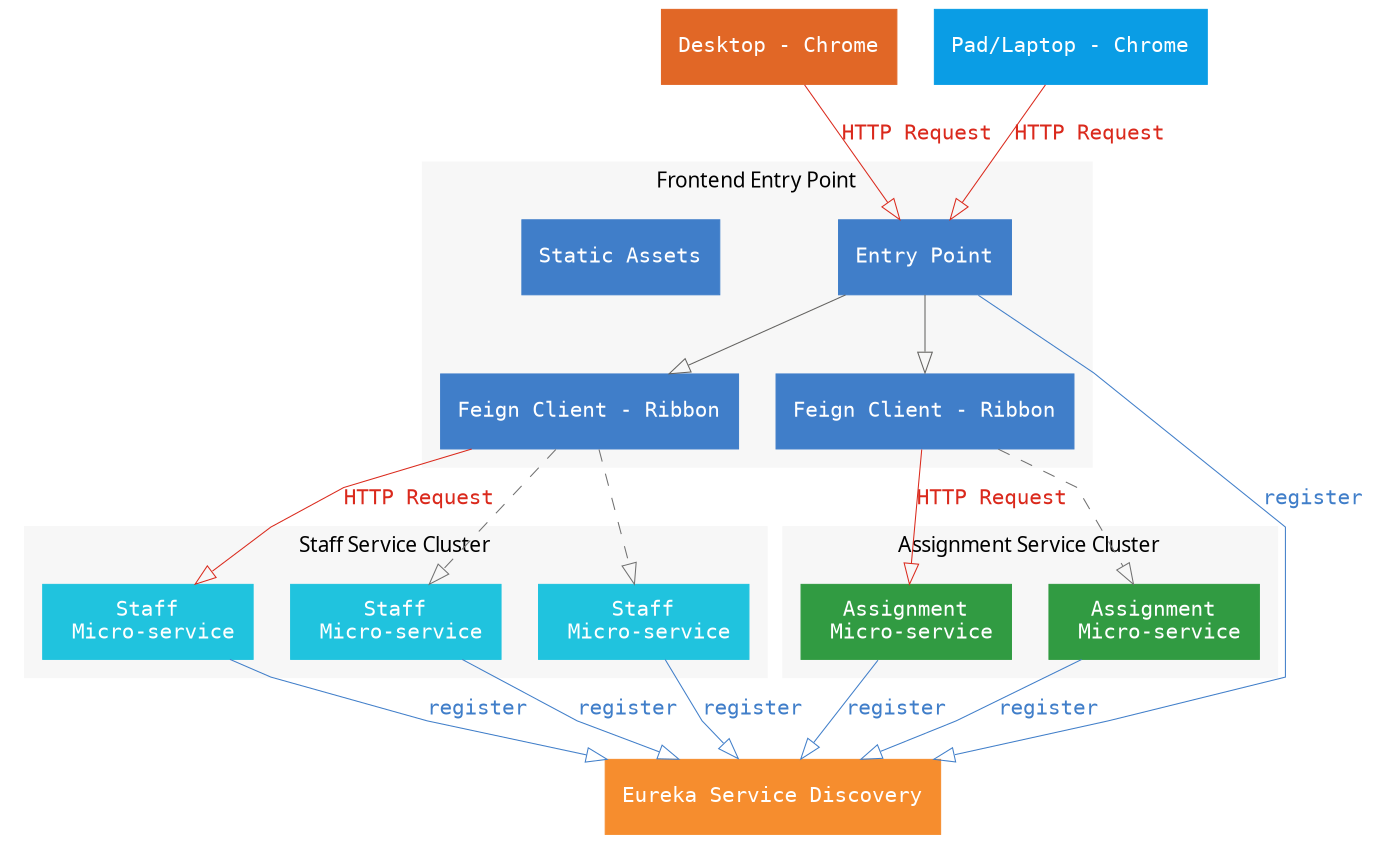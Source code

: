 digraph jigsaw {
	fontname="Microsoft YaHei";
    fontsize=10;
    dir=LR;
	splines="compound";

    graph [dpi=180];

    node [color="#3C7CCC", shape="record", fontname="Consolas", fontsize=10, penwidth=0.5];
    edge [color="#636260", fontname="Consolas", fontsize=10, arrowhead="empty",	penwidth=0.5];

	desktop [label="Desktop - Chrome", color="#E16726", style="filled", fontcolor="#ffffff"];
	pad [label="Pad/Laptop - Chrome", color="#0A9DE5", style="filled", fontcolor="#ffffff"];

    eureka_server [label="Eureka Service Discovery", color="#F68D2E", style="filled", fontcolor="#ffffff"];

  	subgraph cluster_frontend {
		label="Frontend Entry Point";
		style="filled"
		color="#F7F7F7"

		feign_client_staff [label="Feign Client - Ribbon", color="#407EC9", style="filled", fontcolor="#ffffff"];
		feign_client_assignment [label="Feign Client - Ribbon", color="#407EC9", style="filled", fontcolor="#ffffff"];
		entry_point [label="Entry Point", color="#407EC9", style="filled", fontcolor="#ffffff"];
        static_pages [label="Static Assets", color="#407EC9", style="filled", fontcolor="#ffffff"];
  	}

  	entry_point -> feign_client_assignment;
  	entry_point -> feign_client_staff;

    subgraph cluster_staff {
    	label="Staff Service Cluster";
		style="filled"
		color="#F7F7F7"

    	staff_service_1 [label="Staff\n Micro-service", color="#20C3DE", style="filled", fontcolor="#ffffff"];
    	staff_service_2 [label="Staff\n Micro-service", color="#20C3DE", style="filled", fontcolor="#ffffff"];
    	staff_service_3 [label="Staff\n Micro-service", color="#20C3DE", style="filled", fontcolor="#ffffff"];
    }

    subgraph cluster_assignments {
    	label="Assignment Service Cluster";
		style="filled"
		color="#F7F7F7"

    	assignment_service_1 [label="Assignment\n Micro-service", color="#319B42", style="filled", fontcolor="#ffffff"];
    	assignment_service_2 [label="Assignment\n Micro-service", color="#319B42", style="filled", fontcolor="#ffffff"];
    }

    desktop -> entry_point [label="HTTP Request", color="#DA291C", fontcolor="#DA291C"];
    pad -> entry_point [label="HTTP Request", color="#DA291C", fontcolor="#DA291C"];

    entry_point -> eureka_server [label="register", color="#407EC9", fontcolor="#407EC9"];
    staff_service_1 -> eureka_server [label="register", color="#407EC9", fontcolor="#407EC9"];
    staff_service_2 -> eureka_server [label="register", color="#407EC9", fontcolor="#407EC9"];
    staff_service_3 -> eureka_server [label="register", color="#407EC9", fontcolor="#407EC9"];

    assignment_service_1 -> eureka_server [label="register", color="#407EC9", fontcolor="#407EC9"];
    assignment_service_2 -> eureka_server [label="register", color="#407EC9", fontcolor="#407EC9"];


    feign_client_staff -> staff_service_1 [label="HTTP Request", color="#DA291C", fontcolor="#DA291C"];
    feign_client_staff -> staff_service_2 [style="dashed", color="#707070"];
    feign_client_staff -> staff_service_3 [style="dashed", color="#707070"];

    feign_client_assignment -> assignment_service_1 [label="HTTP Request", color="#DA291C", fontcolor="#DA291C"];
    feign_client_assignment -> assignment_service_2 [style="dashed", color="#707070"];

}